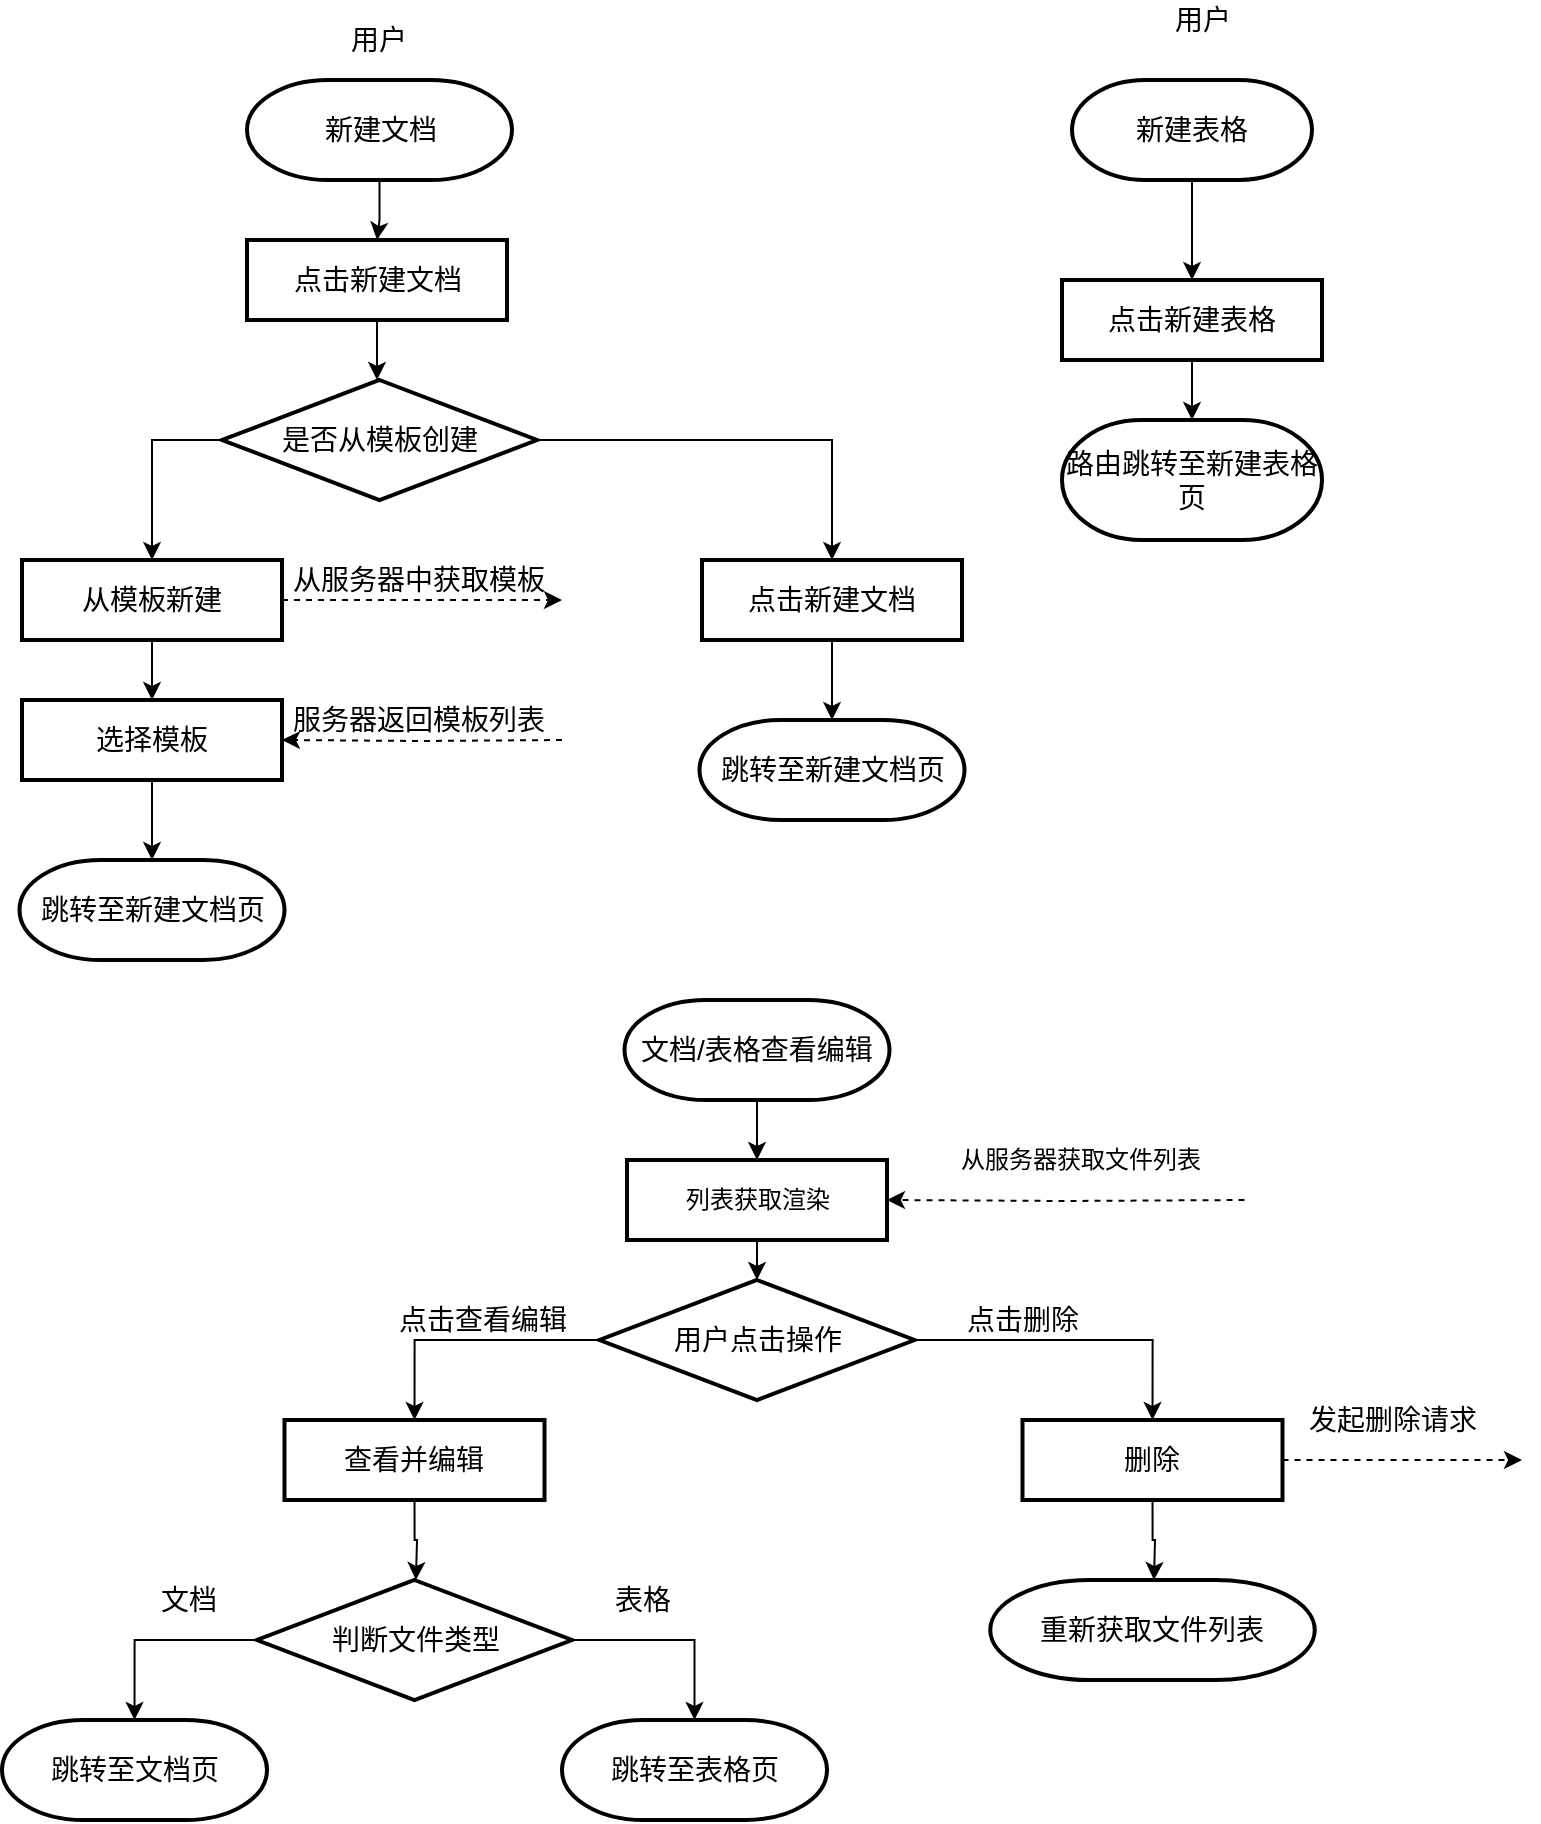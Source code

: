 <mxfile version="14.6.10" type="github">
  <diagram id="miXx2MlETBV36p1i_nEh" name="Page-1">
    <mxGraphModel dx="2152" dy="2108" grid="1" gridSize="10" guides="1" tooltips="1" connect="1" arrows="1" fold="1" page="1" pageScale="1" pageWidth="827" pageHeight="1169" math="0" shadow="0">
      <root>
        <mxCell id="0" />
        <mxCell id="1" parent="0" />
        <mxCell id="IGWuU-WvH9Zw8HdTo1WG-9" style="edgeStyle=orthogonalEdgeStyle;rounded=0;orthogonalLoop=1;jettySize=auto;html=1;fontSize=14;" edge="1" parent="1" source="IGWuU-WvH9Zw8HdTo1WG-4">
          <mxGeometry relative="1" as="geometry">
            <mxPoint x="227.5" y="140" as="targetPoint" />
          </mxGeometry>
        </mxCell>
        <mxCell id="IGWuU-WvH9Zw8HdTo1WG-4" value="&lt;font style=&quot;font-size: 14px&quot;&gt;新建文档&lt;/font&gt;" style="strokeWidth=2;html=1;shape=mxgraph.flowchart.terminator;whiteSpace=wrap;fontSize=14;" vertex="1" parent="1">
          <mxGeometry x="162.5" y="60" width="132.5" height="50" as="geometry" />
        </mxCell>
        <mxCell id="IGWuU-WvH9Zw8HdTo1WG-14" style="edgeStyle=orthogonalEdgeStyle;rounded=0;orthogonalLoop=1;jettySize=auto;html=1;exitX=0.5;exitY=1;exitDx=0;exitDy=0;exitPerimeter=0;entryX=0.5;entryY=0;entryDx=0;entryDy=0;fontSize=14;" edge="1" parent="1" source="IGWuU-WvH9Zw8HdTo1WG-5" target="IGWuU-WvH9Zw8HdTo1WG-13">
          <mxGeometry relative="1" as="geometry" />
        </mxCell>
        <mxCell id="IGWuU-WvH9Zw8HdTo1WG-5" value="&lt;font style=&quot;font-size: 14px&quot;&gt;新建表格&lt;/font&gt;" style="strokeWidth=2;html=1;shape=mxgraph.flowchart.terminator;whiteSpace=wrap;fontSize=14;" vertex="1" parent="1">
          <mxGeometry x="575" y="60" width="120" height="50" as="geometry" />
        </mxCell>
        <mxCell id="IGWuU-WvH9Zw8HdTo1WG-6" value="&lt;font style=&quot;font-size: 14px&quot;&gt;用户&lt;/font&gt;" style="text;html=1;resizable=0;autosize=1;align=center;verticalAlign=middle;points=[];fillColor=none;strokeColor=none;rounded=0;fontSize=14;" vertex="1" parent="1">
          <mxGeometry x="207.5" y="30" width="40" height="20" as="geometry" />
        </mxCell>
        <mxCell id="IGWuU-WvH9Zw8HdTo1WG-7" value="&lt;font style=&quot;font-size: 14px&quot;&gt;用户&lt;/font&gt;" style="text;html=1;resizable=0;autosize=1;align=center;verticalAlign=middle;points=[];fillColor=none;strokeColor=none;rounded=0;fontSize=14;" vertex="1" parent="1">
          <mxGeometry x="620" y="20" width="40" height="20" as="geometry" />
        </mxCell>
        <mxCell id="IGWuU-WvH9Zw8HdTo1WG-39" style="edgeStyle=orthogonalEdgeStyle;rounded=0;orthogonalLoop=1;jettySize=auto;html=1;exitX=0.5;exitY=1;exitDx=0;exitDy=0;entryX=0.5;entryY=0;entryDx=0;entryDy=0;entryPerimeter=0;fontSize=14;" edge="1" parent="1" source="IGWuU-WvH9Zw8HdTo1WG-13" target="IGWuU-WvH9Zw8HdTo1WG-16">
          <mxGeometry relative="1" as="geometry" />
        </mxCell>
        <mxCell id="IGWuU-WvH9Zw8HdTo1WG-13" value="&lt;font style=&quot;font-size: 14px&quot;&gt;点击新建表格&lt;/font&gt;" style="rounded=0;whiteSpace=wrap;html=1;absoluteArcSize=1;arcSize=14;strokeWidth=2;fontSize=14;" vertex="1" parent="1">
          <mxGeometry x="570" y="160" width="130" height="40" as="geometry" />
        </mxCell>
        <mxCell id="IGWuU-WvH9Zw8HdTo1WG-16" value="&lt;span style=&quot;font-size: 14px&quot;&gt;路由跳转至新建表格页&lt;/span&gt;" style="strokeWidth=2;html=1;shape=mxgraph.flowchart.terminator;whiteSpace=wrap;fontSize=14;" vertex="1" parent="1">
          <mxGeometry x="570" y="230" width="130" height="60" as="geometry" />
        </mxCell>
        <mxCell id="IGWuU-WvH9Zw8HdTo1WG-20" style="edgeStyle=orthogonalEdgeStyle;rounded=0;orthogonalLoop=1;jettySize=auto;html=1;exitX=0.5;exitY=1;exitDx=0;exitDy=0;fontSize=14;" edge="1" parent="1" source="IGWuU-WvH9Zw8HdTo1WG-19">
          <mxGeometry relative="1" as="geometry">
            <mxPoint x="227.5" y="210" as="targetPoint" />
          </mxGeometry>
        </mxCell>
        <mxCell id="IGWuU-WvH9Zw8HdTo1WG-19" value="&lt;font style=&quot;font-size: 14px&quot;&gt;点击新建文档&lt;/font&gt;" style="rounded=0;whiteSpace=wrap;html=1;absoluteArcSize=1;arcSize=14;strokeWidth=2;fontSize=14;" vertex="1" parent="1">
          <mxGeometry x="162.5" y="140" width="130" height="40" as="geometry" />
        </mxCell>
        <mxCell id="IGWuU-WvH9Zw8HdTo1WG-24" style="edgeStyle=orthogonalEdgeStyle;rounded=0;orthogonalLoop=1;jettySize=auto;html=1;exitX=1;exitY=0.5;exitDx=0;exitDy=0;exitPerimeter=0;entryX=0.5;entryY=0;entryDx=0;entryDy=0;fontSize=14;" edge="1" parent="1" source="IGWuU-WvH9Zw8HdTo1WG-21" target="IGWuU-WvH9Zw8HdTo1WG-23">
          <mxGeometry relative="1" as="geometry" />
        </mxCell>
        <mxCell id="IGWuU-WvH9Zw8HdTo1WG-28" style="edgeStyle=orthogonalEdgeStyle;rounded=0;orthogonalLoop=1;jettySize=auto;html=1;exitX=0;exitY=0.5;exitDx=0;exitDy=0;exitPerimeter=0;entryX=0.5;entryY=0;entryDx=0;entryDy=0;fontSize=14;" edge="1" parent="1" source="IGWuU-WvH9Zw8HdTo1WG-21" target="IGWuU-WvH9Zw8HdTo1WG-25">
          <mxGeometry relative="1" as="geometry" />
        </mxCell>
        <mxCell id="IGWuU-WvH9Zw8HdTo1WG-21" value="&lt;font style=&quot;font-size: 14px&quot;&gt;是否从模板创建&lt;/font&gt;" style="strokeWidth=2;html=1;shape=mxgraph.flowchart.decision;whiteSpace=wrap;rounded=0;fontSize=14;" vertex="1" parent="1">
          <mxGeometry x="150" y="210" width="157.5" height="60" as="geometry" />
        </mxCell>
        <mxCell id="IGWuU-WvH9Zw8HdTo1WG-43" style="edgeStyle=orthogonalEdgeStyle;rounded=0;orthogonalLoop=1;jettySize=auto;html=1;exitX=0.5;exitY=1;exitDx=0;exitDy=0;entryX=0.5;entryY=0;entryDx=0;entryDy=0;entryPerimeter=0;fontSize=14;" edge="1" parent="1" source="IGWuU-WvH9Zw8HdTo1WG-23" target="IGWuU-WvH9Zw8HdTo1WG-42">
          <mxGeometry relative="1" as="geometry" />
        </mxCell>
        <mxCell id="IGWuU-WvH9Zw8HdTo1WG-23" value="&lt;font style=&quot;font-size: 14px&quot;&gt;点击新建文档&lt;/font&gt;" style="rounded=0;whiteSpace=wrap;html=1;absoluteArcSize=1;arcSize=14;strokeWidth=2;fontSize=14;" vertex="1" parent="1">
          <mxGeometry x="390" y="300" width="130" height="40" as="geometry" />
        </mxCell>
        <mxCell id="IGWuU-WvH9Zw8HdTo1WG-29" style="edgeStyle=orthogonalEdgeStyle;rounded=0;orthogonalLoop=1;jettySize=auto;html=1;exitX=0.5;exitY=1;exitDx=0;exitDy=0;fontSize=14;" edge="1" parent="1" source="IGWuU-WvH9Zw8HdTo1WG-25">
          <mxGeometry relative="1" as="geometry">
            <mxPoint x="115" y="370" as="targetPoint" />
          </mxGeometry>
        </mxCell>
        <mxCell id="IGWuU-WvH9Zw8HdTo1WG-31" style="edgeStyle=orthogonalEdgeStyle;rounded=0;orthogonalLoop=1;jettySize=auto;html=1;exitX=1;exitY=0.5;exitDx=0;exitDy=0;dashed=1;fontSize=14;" edge="1" parent="1" source="IGWuU-WvH9Zw8HdTo1WG-25">
          <mxGeometry relative="1" as="geometry">
            <mxPoint x="320" y="320" as="targetPoint" />
          </mxGeometry>
        </mxCell>
        <mxCell id="IGWuU-WvH9Zw8HdTo1WG-25" value="&lt;span style=&quot;font-size: 14px&quot;&gt;从模板新建&lt;/span&gt;" style="rounded=0;whiteSpace=wrap;html=1;absoluteArcSize=1;arcSize=14;strokeWidth=2;fontSize=14;" vertex="1" parent="1">
          <mxGeometry x="50" y="300" width="130" height="40" as="geometry" />
        </mxCell>
        <mxCell id="IGWuU-WvH9Zw8HdTo1WG-33" style="edgeStyle=orthogonalEdgeStyle;rounded=0;orthogonalLoop=1;jettySize=auto;html=1;exitX=1;exitY=0.5;exitDx=0;exitDy=0;dashed=1;fontSize=14;" edge="1" parent="1" source="IGWuU-WvH9Zw8HdTo1WG-30">
          <mxGeometry relative="1" as="geometry">
            <mxPoint x="180" y="390" as="targetPoint" />
          </mxGeometry>
        </mxCell>
        <mxCell id="IGWuU-WvH9Zw8HdTo1WG-34" style="edgeStyle=orthogonalEdgeStyle;rounded=0;orthogonalLoop=1;jettySize=auto;html=1;dashed=1;fontSize=14;" edge="1" parent="1" target="IGWuU-WvH9Zw8HdTo1WG-30">
          <mxGeometry relative="1" as="geometry">
            <mxPoint x="320" y="390" as="sourcePoint" />
          </mxGeometry>
        </mxCell>
        <mxCell id="IGWuU-WvH9Zw8HdTo1WG-41" style="edgeStyle=orthogonalEdgeStyle;rounded=0;orthogonalLoop=1;jettySize=auto;html=1;exitX=0.5;exitY=1;exitDx=0;exitDy=0;entryX=0.5;entryY=0;entryDx=0;entryDy=0;entryPerimeter=0;fontSize=14;" edge="1" parent="1" source="IGWuU-WvH9Zw8HdTo1WG-30" target="IGWuU-WvH9Zw8HdTo1WG-40">
          <mxGeometry relative="1" as="geometry" />
        </mxCell>
        <mxCell id="IGWuU-WvH9Zw8HdTo1WG-30" value="选择模板" style="rounded=0;whiteSpace=wrap;html=1;absoluteArcSize=1;arcSize=14;strokeWidth=2;fontSize=14;" vertex="1" parent="1">
          <mxGeometry x="50" y="370" width="130" height="40" as="geometry" />
        </mxCell>
        <mxCell id="IGWuU-WvH9Zw8HdTo1WG-32" value="从服务器中获取模板" style="text;html=1;resizable=0;autosize=1;align=center;verticalAlign=middle;points=[];fillColor=none;strokeColor=none;rounded=0;fontSize=14;" vertex="1" parent="1">
          <mxGeometry x="177.5" y="300" width="140" height="20" as="geometry" />
        </mxCell>
        <mxCell id="IGWuU-WvH9Zw8HdTo1WG-35" value="服务器返回模板列表" style="text;html=1;resizable=0;autosize=1;align=center;verticalAlign=middle;points=[];fillColor=none;strokeColor=none;rounded=0;fontSize=14;" vertex="1" parent="1">
          <mxGeometry x="177.5" y="370" width="140" height="20" as="geometry" />
        </mxCell>
        <mxCell id="IGWuU-WvH9Zw8HdTo1WG-40" value="&lt;span style=&quot;font-size: 14px&quot;&gt;跳转至新建文档页&lt;/span&gt;" style="strokeWidth=2;html=1;shape=mxgraph.flowchart.terminator;whiteSpace=wrap;" vertex="1" parent="1">
          <mxGeometry x="48.75" y="450" width="132.5" height="50" as="geometry" />
        </mxCell>
        <mxCell id="IGWuU-WvH9Zw8HdTo1WG-42" value="&lt;span style=&quot;font-size: 14px&quot;&gt;跳转至新建文档页&lt;/span&gt;" style="strokeWidth=2;html=1;shape=mxgraph.flowchart.terminator;whiteSpace=wrap;fontSize=14;" vertex="1" parent="1">
          <mxGeometry x="388.75" y="380" width="132.5" height="50" as="geometry" />
        </mxCell>
        <mxCell id="IGWuU-WvH9Zw8HdTo1WG-51" style="edgeStyle=orthogonalEdgeStyle;rounded=0;orthogonalLoop=1;jettySize=auto;html=1;exitX=0.5;exitY=1;exitDx=0;exitDy=0;exitPerimeter=0;entryX=0.5;entryY=0;entryDx=0;entryDy=0;" edge="1" parent="1" source="IGWuU-WvH9Zw8HdTo1WG-45" target="IGWuU-WvH9Zw8HdTo1WG-50">
          <mxGeometry relative="1" as="geometry" />
        </mxCell>
        <mxCell id="IGWuU-WvH9Zw8HdTo1WG-45" value="&lt;span style=&quot;font-size: 14px&quot;&gt;文档/表格查看编辑&lt;/span&gt;" style="strokeWidth=2;html=1;shape=mxgraph.flowchart.terminator;whiteSpace=wrap;" vertex="1" parent="1">
          <mxGeometry x="351.25" y="520" width="132.5" height="50" as="geometry" />
        </mxCell>
        <mxCell id="IGWuU-WvH9Zw8HdTo1WG-52" style="edgeStyle=orthogonalEdgeStyle;rounded=0;orthogonalLoop=1;jettySize=auto;html=1;dashed=1;entryX=1;entryY=0.5;entryDx=0;entryDy=0;" edge="1" parent="1" target="IGWuU-WvH9Zw8HdTo1WG-50">
          <mxGeometry relative="1" as="geometry">
            <mxPoint x="661.25" y="620" as="sourcePoint" />
          </mxGeometry>
        </mxCell>
        <mxCell id="IGWuU-WvH9Zw8HdTo1WG-56" style="edgeStyle=orthogonalEdgeStyle;rounded=0;orthogonalLoop=1;jettySize=auto;html=1;exitX=0.5;exitY=1;exitDx=0;exitDy=0;entryX=0.5;entryY=0;entryDx=0;entryDy=0;entryPerimeter=0;" edge="1" parent="1" source="IGWuU-WvH9Zw8HdTo1WG-50" target="IGWuU-WvH9Zw8HdTo1WG-55">
          <mxGeometry relative="1" as="geometry" />
        </mxCell>
        <mxCell id="IGWuU-WvH9Zw8HdTo1WG-50" value="列表获取渲染" style="rounded=0;whiteSpace=wrap;html=1;absoluteArcSize=1;arcSize=14;strokeWidth=2;" vertex="1" parent="1">
          <mxGeometry x="352.5" y="600" width="130" height="40" as="geometry" />
        </mxCell>
        <mxCell id="IGWuU-WvH9Zw8HdTo1WG-53" value="从服务器获取文件列表" style="text;html=1;resizable=0;autosize=1;align=center;verticalAlign=middle;points=[];fillColor=none;strokeColor=none;rounded=0;" vertex="1" parent="1">
          <mxGeometry x="508.75" y="590" width="140" height="20" as="geometry" />
        </mxCell>
        <mxCell id="IGWuU-WvH9Zw8HdTo1WG-59" style="edgeStyle=orthogonalEdgeStyle;rounded=0;orthogonalLoop=1;jettySize=auto;html=1;exitX=0;exitY=0.5;exitDx=0;exitDy=0;exitPerimeter=0;entryX=0.5;entryY=0;entryDx=0;entryDy=0;fontSize=14;" edge="1" parent="1" source="IGWuU-WvH9Zw8HdTo1WG-55" target="IGWuU-WvH9Zw8HdTo1WG-57">
          <mxGeometry relative="1" as="geometry" />
        </mxCell>
        <mxCell id="IGWuU-WvH9Zw8HdTo1WG-60" style="edgeStyle=orthogonalEdgeStyle;rounded=0;orthogonalLoop=1;jettySize=auto;html=1;exitX=1;exitY=0.5;exitDx=0;exitDy=0;exitPerimeter=0;entryX=0.5;entryY=0;entryDx=0;entryDy=0;fontSize=14;" edge="1" parent="1" source="IGWuU-WvH9Zw8HdTo1WG-55" target="IGWuU-WvH9Zw8HdTo1WG-58">
          <mxGeometry relative="1" as="geometry" />
        </mxCell>
        <mxCell id="IGWuU-WvH9Zw8HdTo1WG-55" value="&lt;span style=&quot;font-size: 14px&quot;&gt;用户点击操作&lt;/span&gt;" style="strokeWidth=2;html=1;shape=mxgraph.flowchart.decision;whiteSpace=wrap;rounded=0;" vertex="1" parent="1">
          <mxGeometry x="338.75" y="660" width="157.5" height="60" as="geometry" />
        </mxCell>
        <mxCell id="IGWuU-WvH9Zw8HdTo1WG-61" style="edgeStyle=orthogonalEdgeStyle;rounded=0;orthogonalLoop=1;jettySize=auto;html=1;exitX=0.5;exitY=1;exitDx=0;exitDy=0;fontSize=14;" edge="1" parent="1" source="IGWuU-WvH9Zw8HdTo1WG-57">
          <mxGeometry relative="1" as="geometry">
            <mxPoint x="246.964" y="810" as="targetPoint" />
          </mxGeometry>
        </mxCell>
        <mxCell id="IGWuU-WvH9Zw8HdTo1WG-57" value="查看并编辑" style="rounded=0;whiteSpace=wrap;html=1;absoluteArcSize=1;arcSize=14;strokeWidth=2;fontSize=14;" vertex="1" parent="1">
          <mxGeometry x="181.25" y="730" width="130" height="40" as="geometry" />
        </mxCell>
        <mxCell id="IGWuU-WvH9Zw8HdTo1WG-74" style="edgeStyle=orthogonalEdgeStyle;rounded=0;orthogonalLoop=1;jettySize=auto;html=1;exitX=0.5;exitY=1;exitDx=0;exitDy=0;fontSize=14;" edge="1" parent="1" source="IGWuU-WvH9Zw8HdTo1WG-58">
          <mxGeometry relative="1" as="geometry">
            <mxPoint x="616" y="810" as="targetPoint" />
          </mxGeometry>
        </mxCell>
        <mxCell id="IGWuU-WvH9Zw8HdTo1WG-76" style="edgeStyle=orthogonalEdgeStyle;rounded=0;orthogonalLoop=1;jettySize=auto;html=1;exitX=1;exitY=0.5;exitDx=0;exitDy=0;fontSize=14;dashed=1;" edge="1" parent="1" source="IGWuU-WvH9Zw8HdTo1WG-58">
          <mxGeometry relative="1" as="geometry">
            <mxPoint x="800" y="750" as="targetPoint" />
          </mxGeometry>
        </mxCell>
        <mxCell id="IGWuU-WvH9Zw8HdTo1WG-58" value="删除" style="rounded=0;whiteSpace=wrap;html=1;absoluteArcSize=1;arcSize=14;strokeWidth=2;fontSize=14;" vertex="1" parent="1">
          <mxGeometry x="550.25" y="730" width="130" height="40" as="geometry" />
        </mxCell>
        <mxCell id="IGWuU-WvH9Zw8HdTo1WG-72" style="edgeStyle=orthogonalEdgeStyle;rounded=0;orthogonalLoop=1;jettySize=auto;html=1;exitX=0;exitY=0.5;exitDx=0;exitDy=0;exitPerimeter=0;entryX=0.5;entryY=0;entryDx=0;entryDy=0;entryPerimeter=0;fontSize=14;" edge="1" parent="1" source="IGWuU-WvH9Zw8HdTo1WG-63" target="IGWuU-WvH9Zw8HdTo1WG-67">
          <mxGeometry relative="1" as="geometry" />
        </mxCell>
        <mxCell id="IGWuU-WvH9Zw8HdTo1WG-73" style="edgeStyle=orthogonalEdgeStyle;rounded=0;orthogonalLoop=1;jettySize=auto;html=1;exitX=1;exitY=0.5;exitDx=0;exitDy=0;exitPerimeter=0;fontSize=14;" edge="1" parent="1" source="IGWuU-WvH9Zw8HdTo1WG-63" target="IGWuU-WvH9Zw8HdTo1WG-71">
          <mxGeometry relative="1" as="geometry" />
        </mxCell>
        <mxCell id="IGWuU-WvH9Zw8HdTo1WG-63" value="&lt;span style=&quot;font-size: 14px&quot;&gt;判断文件类型&lt;/span&gt;" style="strokeWidth=2;html=1;shape=mxgraph.flowchart.decision;whiteSpace=wrap;rounded=0;" vertex="1" parent="1">
          <mxGeometry x="167.5" y="810" width="157.5" height="60" as="geometry" />
        </mxCell>
        <mxCell id="IGWuU-WvH9Zw8HdTo1WG-67" value="&lt;span style=&quot;font-size: 14px&quot;&gt;跳转至文档页&lt;/span&gt;" style="strokeWidth=2;html=1;shape=mxgraph.flowchart.terminator;whiteSpace=wrap;" vertex="1" parent="1">
          <mxGeometry x="40" y="880" width="132.5" height="50" as="geometry" />
        </mxCell>
        <mxCell id="IGWuU-WvH9Zw8HdTo1WG-71" value="&lt;span style=&quot;font-size: 14px&quot;&gt;跳转至表格页&lt;/span&gt;" style="strokeWidth=2;html=1;shape=mxgraph.flowchart.terminator;whiteSpace=wrap;" vertex="1" parent="1">
          <mxGeometry x="320" y="880" width="132.5" height="50" as="geometry" />
        </mxCell>
        <mxCell id="IGWuU-WvH9Zw8HdTo1WG-75" value="&lt;span style=&quot;font-size: 14px&quot;&gt;重新获取文件列表&lt;/span&gt;" style="strokeWidth=2;html=1;shape=mxgraph.flowchart.terminator;whiteSpace=wrap;" vertex="1" parent="1">
          <mxGeometry x="534.13" y="810" width="162.25" height="50" as="geometry" />
        </mxCell>
        <mxCell id="IGWuU-WvH9Zw8HdTo1WG-77" value="发起删除请求" style="text;html=1;align=center;verticalAlign=middle;resizable=0;points=[];autosize=1;strokeColor=none;fontSize=14;" vertex="1" parent="1">
          <mxGeometry x="685" y="720" width="100" height="20" as="geometry" />
        </mxCell>
        <mxCell id="IGWuU-WvH9Zw8HdTo1WG-78" value="点击查看编辑" style="text;html=1;align=center;verticalAlign=middle;resizable=0;points=[];autosize=1;strokeColor=none;fontSize=14;" vertex="1" parent="1">
          <mxGeometry x="230" y="670" width="100" height="20" as="geometry" />
        </mxCell>
        <mxCell id="IGWuU-WvH9Zw8HdTo1WG-79" value="点击删除" style="text;html=1;align=center;verticalAlign=middle;resizable=0;points=[];autosize=1;strokeColor=none;fontSize=14;" vertex="1" parent="1">
          <mxGeometry x="515" y="670" width="70" height="20" as="geometry" />
        </mxCell>
        <mxCell id="IGWuU-WvH9Zw8HdTo1WG-81" value="文档" style="text;html=1;align=center;verticalAlign=middle;resizable=0;points=[];autosize=1;strokeColor=none;fontSize=14;" vertex="1" parent="1">
          <mxGeometry x="112.5" y="810" width="40" height="20" as="geometry" />
        </mxCell>
        <mxCell id="IGWuU-WvH9Zw8HdTo1WG-82" value="表格" style="text;html=1;align=center;verticalAlign=middle;resizable=0;points=[];autosize=1;strokeColor=none;fontSize=14;" vertex="1" parent="1">
          <mxGeometry x="340" y="810" width="40" height="20" as="geometry" />
        </mxCell>
      </root>
    </mxGraphModel>
  </diagram>
</mxfile>
